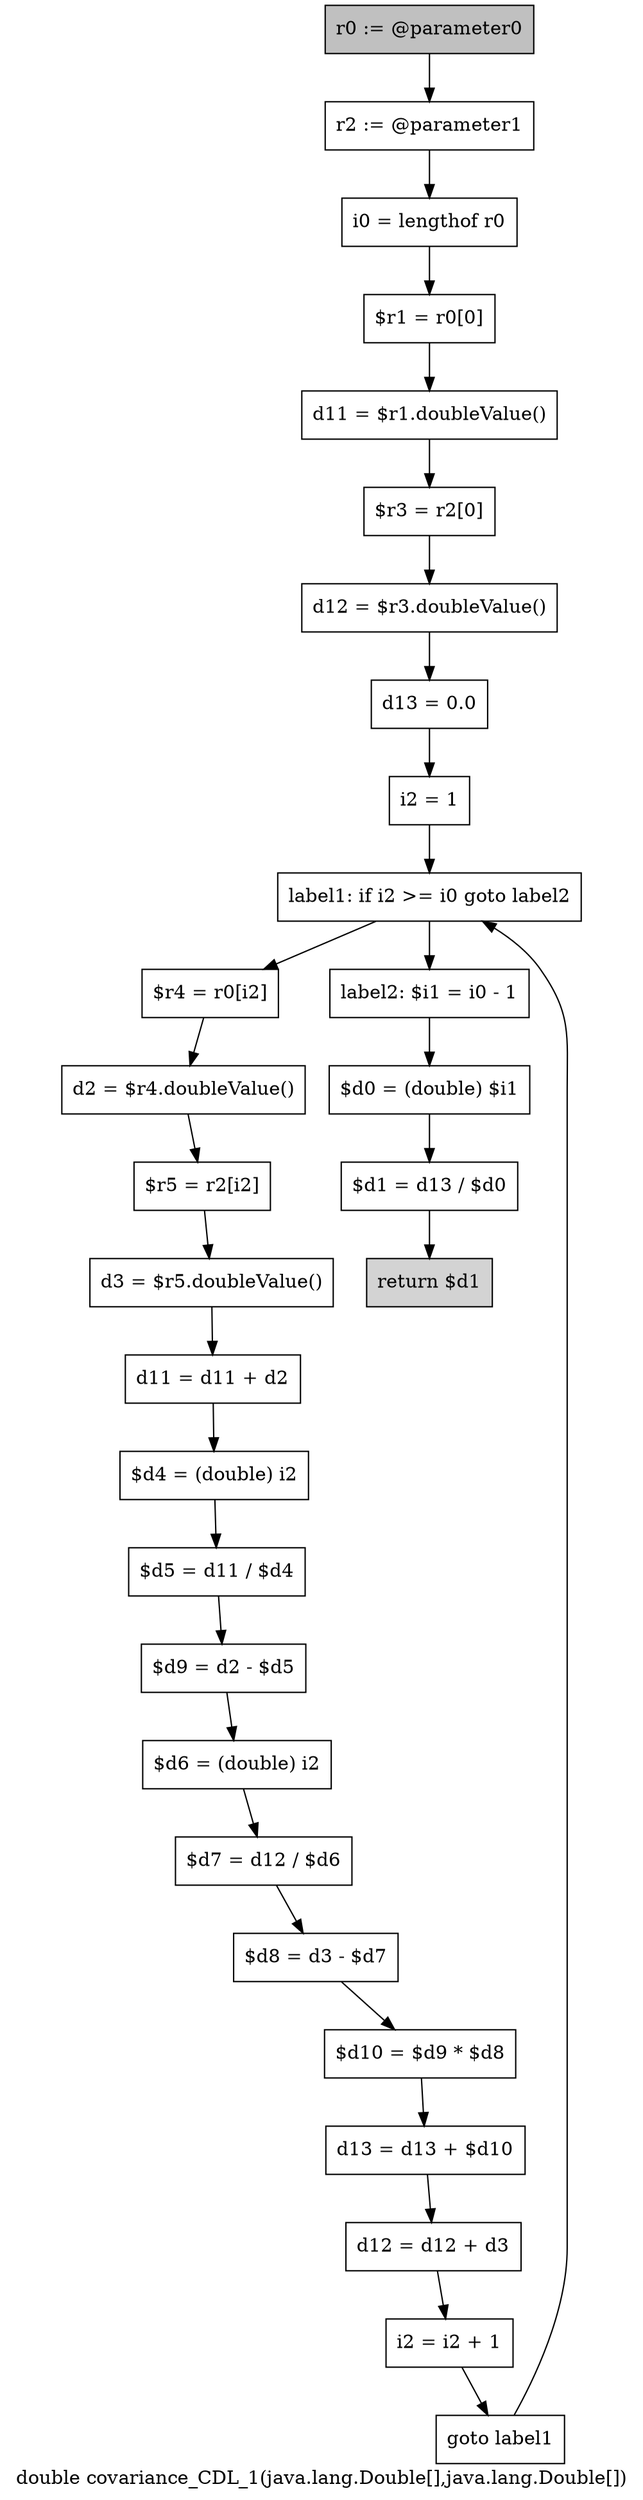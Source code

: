 digraph "double covariance_CDL_1(java.lang.Double[],java.lang.Double[])" {
    label="double covariance_CDL_1(java.lang.Double[],java.lang.Double[])";
    node [shape=box];
    "0" [style=filled,fillcolor=gray,label="r0 := @parameter0",];
    "1" [label="r2 := @parameter1",];
    "0"->"1";
    "2" [label="i0 = lengthof r0",];
    "1"->"2";
    "3" [label="$r1 = r0[0]",];
    "2"->"3";
    "4" [label="d11 = $r1.doubleValue()",];
    "3"->"4";
    "5" [label="$r3 = r2[0]",];
    "4"->"5";
    "6" [label="d12 = $r3.doubleValue()",];
    "5"->"6";
    "7" [label="d13 = 0.0",];
    "6"->"7";
    "8" [label="i2 = 1",];
    "7"->"8";
    "9" [label="label1: if i2 >= i0 goto label2",];
    "8"->"9";
    "10" [label="$r4 = r0[i2]",];
    "9"->"10";
    "26" [label="label2: $i1 = i0 - 1",];
    "9"->"26";
    "11" [label="d2 = $r4.doubleValue()",];
    "10"->"11";
    "12" [label="$r5 = r2[i2]",];
    "11"->"12";
    "13" [label="d3 = $r5.doubleValue()",];
    "12"->"13";
    "14" [label="d11 = d11 + d2",];
    "13"->"14";
    "15" [label="$d4 = (double) i2",];
    "14"->"15";
    "16" [label="$d5 = d11 / $d4",];
    "15"->"16";
    "17" [label="$d9 = d2 - $d5",];
    "16"->"17";
    "18" [label="$d6 = (double) i2",];
    "17"->"18";
    "19" [label="$d7 = d12 / $d6",];
    "18"->"19";
    "20" [label="$d8 = d3 - $d7",];
    "19"->"20";
    "21" [label="$d10 = $d9 * $d8",];
    "20"->"21";
    "22" [label="d13 = d13 + $d10",];
    "21"->"22";
    "23" [label="d12 = d12 + d3",];
    "22"->"23";
    "24" [label="i2 = i2 + 1",];
    "23"->"24";
    "25" [label="goto label1",];
    "24"->"25";
    "25"->"9";
    "27" [label="$d0 = (double) $i1",];
    "26"->"27";
    "28" [label="$d1 = d13 / $d0",];
    "27"->"28";
    "29" [style=filled,fillcolor=lightgray,label="return $d1",];
    "28"->"29";
}
